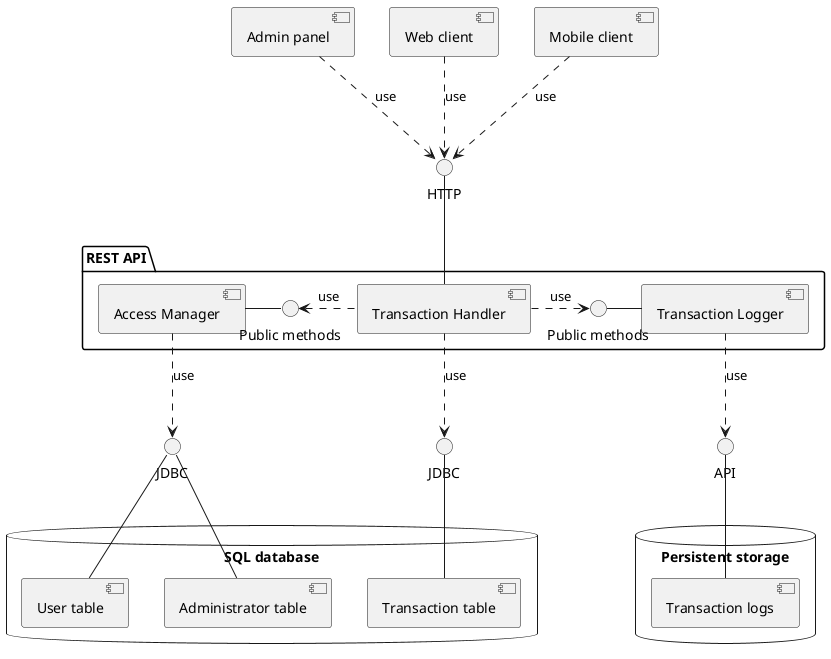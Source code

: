 @startuml

[Admin panel] as admin
[Web client] as web
[Mobile client] as mobile

package "REST API" {
    [Access Manager] as access
    [Transaction Handler] as handler
    [Transaction Logger] as logger
    
    () "Public methods" as methods1
    () "Public methods" as methods2
}

database "SQL database" {
    [User table] as users
    [Administrator table] as administrators
    [Transaction table] as transactions
}

database "Persistent storage" {
    [Transaction logs] as logs
}

() "JDBC" as jdbc1
() "JDBC" as jdbc2
() "API" as api
() "HTTP" as http

handler -up- http
admin ..> http : use
web ..> http : use
mobile ..> http : use

access -right- methods1
handler .left.> methods1 : use
logger -left- methods2
handler .right.> methods2 : use

handler ..> jdbc1 : use
jdbc1 -- transactions

access ..> jdbc2 : use
jdbc2 -- users
jdbc2 -- administrators


logger ..> api : use
api -- logs

@enduml
